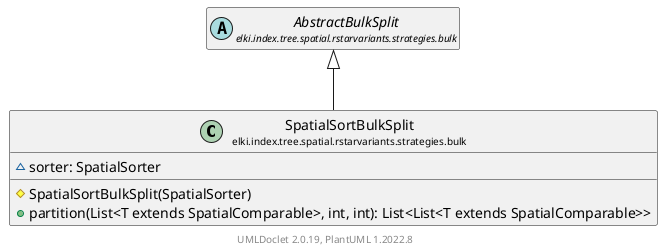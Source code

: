 @startuml
    remove .*\.(Instance|Par|Parameterizer|Factory)$
    set namespaceSeparator none
    hide empty fields
    hide empty methods

    class "<size:14>SpatialSortBulkSplit\n<size:10>elki.index.tree.spatial.rstarvariants.strategies.bulk" as elki.index.tree.spatial.rstarvariants.strategies.bulk.SpatialSortBulkSplit [[SpatialSortBulkSplit.html]] {
        ~sorter: SpatialSorter
        #SpatialSortBulkSplit(SpatialSorter)
        +partition(List<T extends SpatialComparable>, int, int): List<List<T extends SpatialComparable>>
    }

    abstract class "<size:14>AbstractBulkSplit\n<size:10>elki.index.tree.spatial.rstarvariants.strategies.bulk" as elki.index.tree.spatial.rstarvariants.strategies.bulk.AbstractBulkSplit [[AbstractBulkSplit.html]]
    class "<size:14>SpatialSortBulkSplit.Par\n<size:10>elki.index.tree.spatial.rstarvariants.strategies.bulk" as elki.index.tree.spatial.rstarvariants.strategies.bulk.SpatialSortBulkSplit.Par [[SpatialSortBulkSplit.Par.html]]

    elki.index.tree.spatial.rstarvariants.strategies.bulk.AbstractBulkSplit <|-- elki.index.tree.spatial.rstarvariants.strategies.bulk.SpatialSortBulkSplit
    elki.index.tree.spatial.rstarvariants.strategies.bulk.SpatialSortBulkSplit +-- elki.index.tree.spatial.rstarvariants.strategies.bulk.SpatialSortBulkSplit.Par

    center footer UMLDoclet 2.0.19, PlantUML 1.2022.8
@enduml
